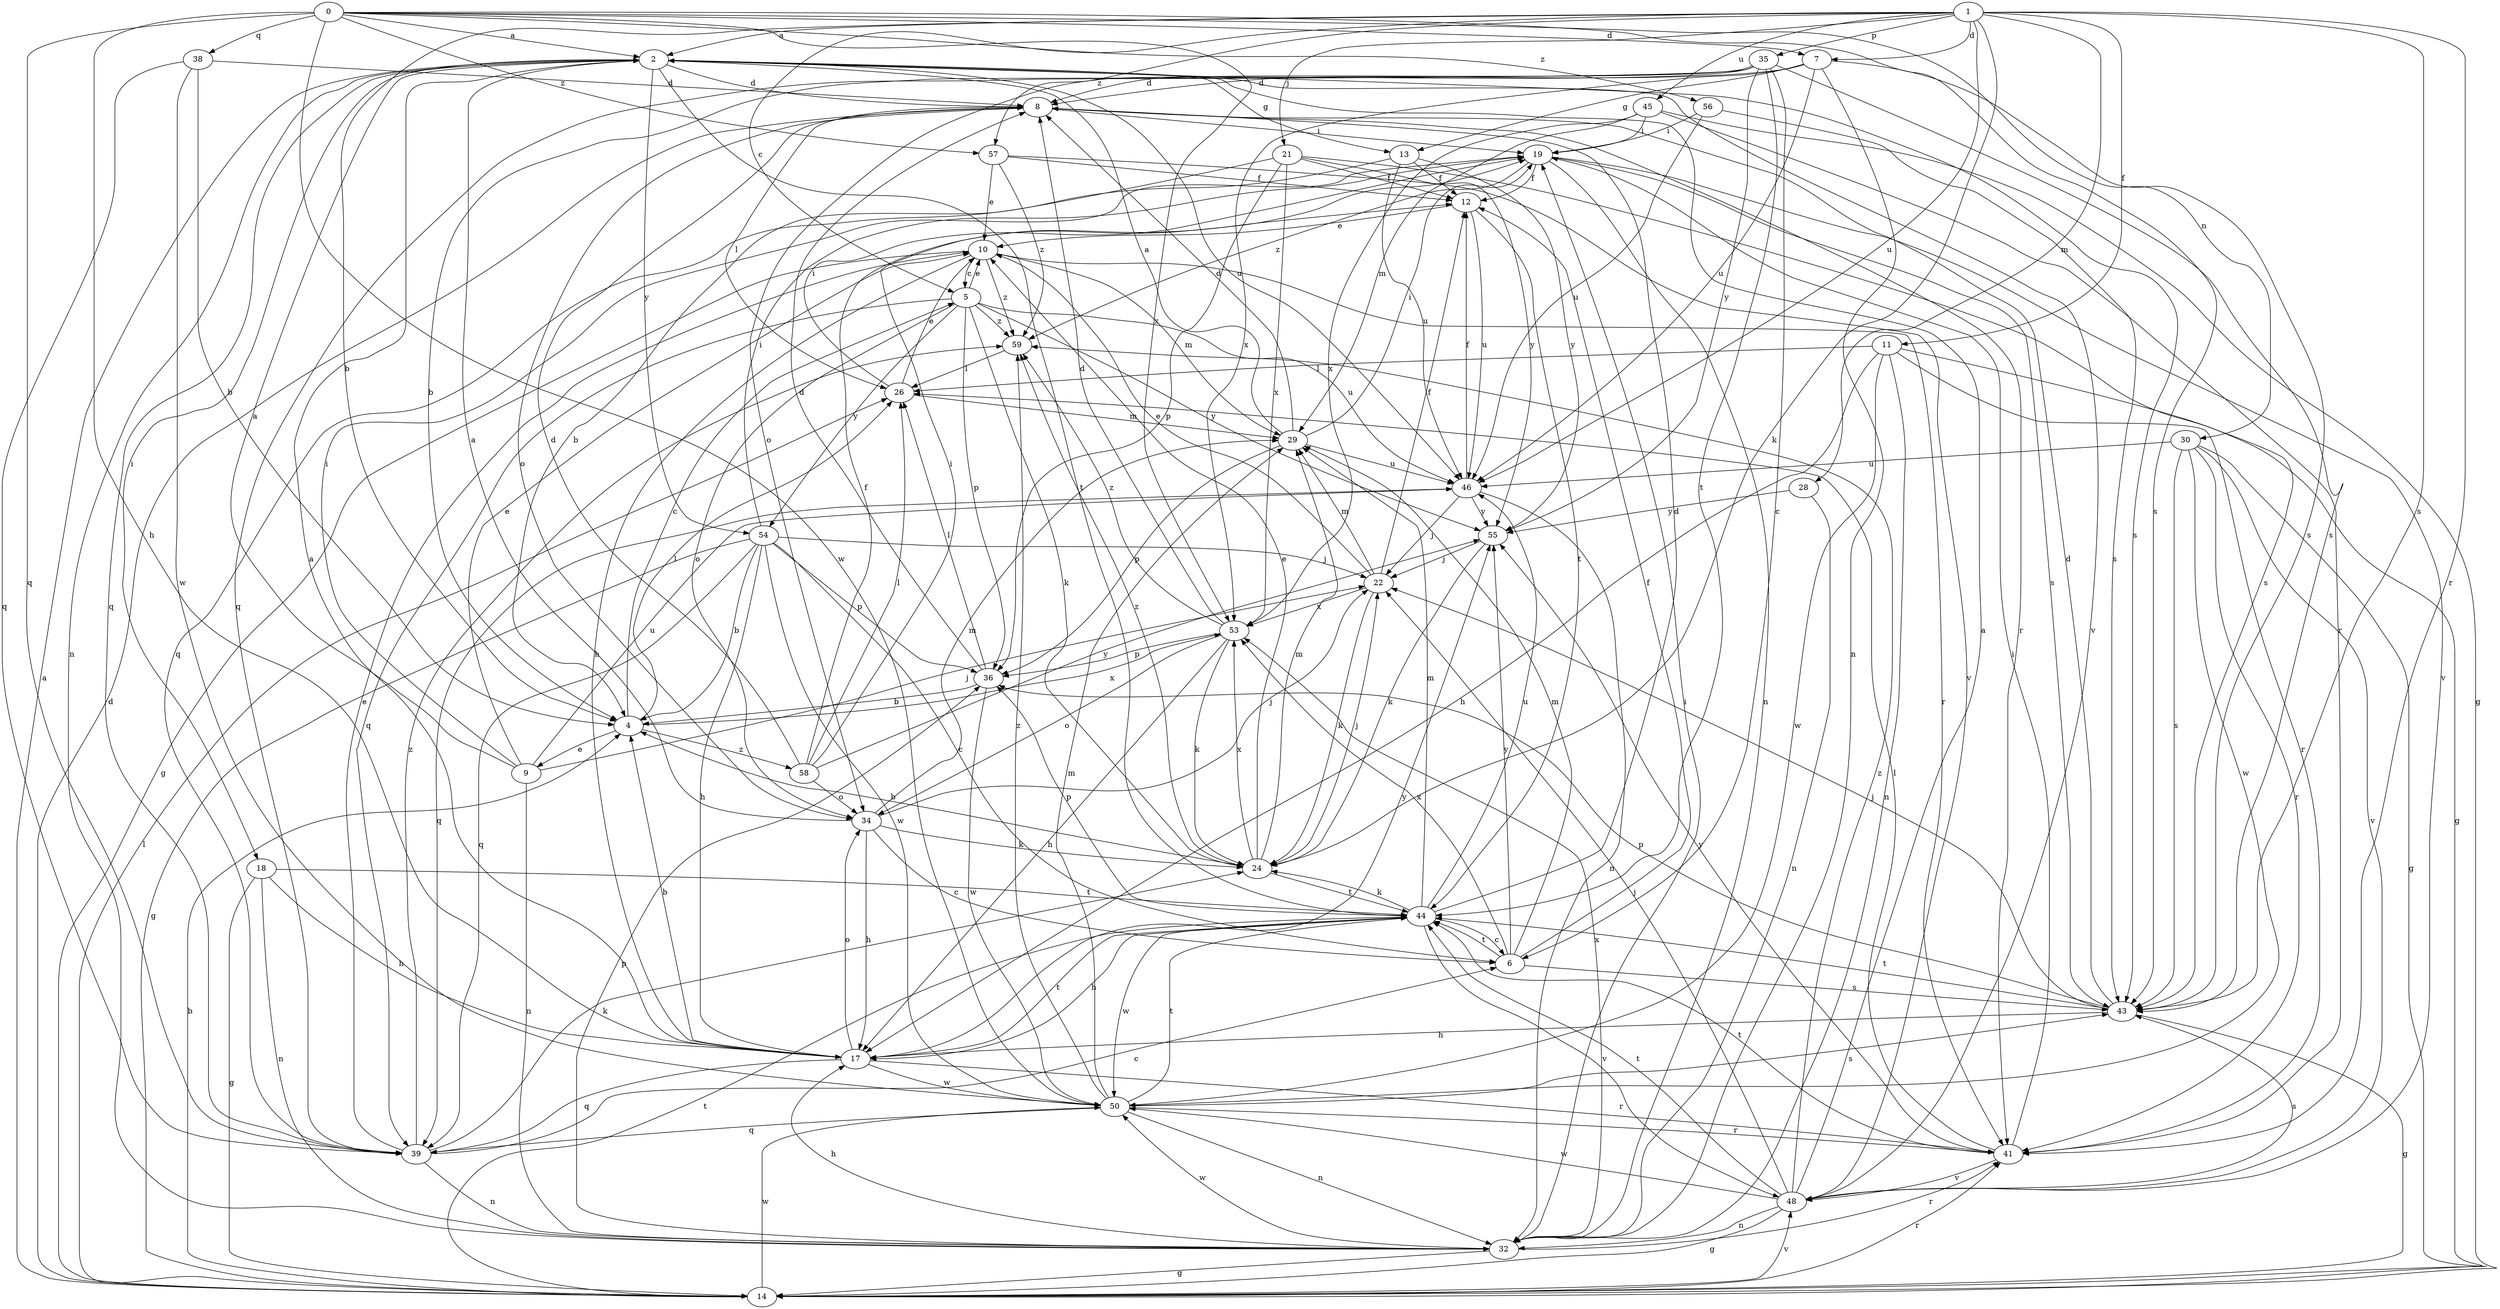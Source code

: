 strict digraph  {
0;
1;
2;
4;
5;
6;
7;
8;
9;
10;
11;
12;
13;
14;
17;
18;
19;
21;
22;
24;
26;
28;
29;
30;
32;
34;
35;
36;
38;
39;
41;
43;
44;
45;
46;
48;
50;
53;
54;
55;
56;
57;
58;
59;
0 -> 2  [label=a];
0 -> 7  [label=d];
0 -> 17  [label=h];
0 -> 30  [label=n];
0 -> 38  [label=q];
0 -> 39  [label=q];
0 -> 43  [label=s];
0 -> 50  [label=w];
0 -> 53  [label=x];
0 -> 56  [label=z];
0 -> 57  [label=z];
1 -> 2  [label=a];
1 -> 4  [label=b];
1 -> 5  [label=c];
1 -> 7  [label=d];
1 -> 11  [label=f];
1 -> 21  [label=j];
1 -> 24  [label=k];
1 -> 28  [label=m];
1 -> 35  [label=p];
1 -> 41  [label=r];
1 -> 43  [label=s];
1 -> 45  [label=u];
1 -> 46  [label=u];
1 -> 57  [label=z];
2 -> 8  [label=d];
2 -> 13  [label=g];
2 -> 18  [label=i];
2 -> 32  [label=n];
2 -> 39  [label=q];
2 -> 43  [label=s];
2 -> 44  [label=t];
2 -> 46  [label=u];
2 -> 48  [label=v];
2 -> 54  [label=y];
4 -> 5  [label=c];
4 -> 9  [label=e];
4 -> 26  [label=l];
4 -> 53  [label=x];
4 -> 58  [label=z];
5 -> 10  [label=e];
5 -> 24  [label=k];
5 -> 34  [label=o];
5 -> 36  [label=p];
5 -> 39  [label=q];
5 -> 46  [label=u];
5 -> 54  [label=y];
5 -> 55  [label=y];
5 -> 59  [label=z];
6 -> 12  [label=f];
6 -> 29  [label=m];
6 -> 43  [label=s];
6 -> 44  [label=t];
6 -> 53  [label=x];
6 -> 55  [label=y];
7 -> 8  [label=d];
7 -> 13  [label=g];
7 -> 32  [label=n];
7 -> 43  [label=s];
7 -> 46  [label=u];
7 -> 53  [label=x];
8 -> 19  [label=i];
8 -> 26  [label=l];
8 -> 34  [label=o];
8 -> 41  [label=r];
9 -> 2  [label=a];
9 -> 10  [label=e];
9 -> 19  [label=i];
9 -> 22  [label=j];
9 -> 32  [label=n];
9 -> 46  [label=u];
10 -> 5  [label=c];
10 -> 14  [label=g];
10 -> 17  [label=h];
10 -> 29  [label=m];
10 -> 41  [label=r];
10 -> 59  [label=z];
11 -> 14  [label=g];
11 -> 17  [label=h];
11 -> 26  [label=l];
11 -> 32  [label=n];
11 -> 41  [label=r];
11 -> 50  [label=w];
12 -> 10  [label=e];
12 -> 44  [label=t];
12 -> 46  [label=u];
13 -> 12  [label=f];
13 -> 39  [label=q];
13 -> 46  [label=u];
13 -> 55  [label=y];
14 -> 2  [label=a];
14 -> 4  [label=b];
14 -> 8  [label=d];
14 -> 26  [label=l];
14 -> 41  [label=r];
14 -> 44  [label=t];
14 -> 48  [label=v];
14 -> 50  [label=w];
17 -> 2  [label=a];
17 -> 4  [label=b];
17 -> 34  [label=o];
17 -> 39  [label=q];
17 -> 41  [label=r];
17 -> 44  [label=t];
17 -> 50  [label=w];
17 -> 55  [label=y];
18 -> 14  [label=g];
18 -> 17  [label=h];
18 -> 32  [label=n];
18 -> 44  [label=t];
19 -> 12  [label=f];
19 -> 32  [label=n];
19 -> 43  [label=s];
19 -> 48  [label=v];
19 -> 59  [label=z];
21 -> 4  [label=b];
21 -> 12  [label=f];
21 -> 36  [label=p];
21 -> 43  [label=s];
21 -> 53  [label=x];
21 -> 55  [label=y];
22 -> 10  [label=e];
22 -> 12  [label=f];
22 -> 24  [label=k];
22 -> 29  [label=m];
22 -> 53  [label=x];
24 -> 4  [label=b];
24 -> 10  [label=e];
24 -> 22  [label=j];
24 -> 29  [label=m];
24 -> 44  [label=t];
24 -> 53  [label=x];
24 -> 59  [label=z];
26 -> 10  [label=e];
26 -> 19  [label=i];
26 -> 29  [label=m];
28 -> 32  [label=n];
28 -> 55  [label=y];
29 -> 2  [label=a];
29 -> 8  [label=d];
29 -> 19  [label=i];
29 -> 36  [label=p];
29 -> 46  [label=u];
30 -> 14  [label=g];
30 -> 41  [label=r];
30 -> 43  [label=s];
30 -> 46  [label=u];
30 -> 48  [label=v];
30 -> 50  [label=w];
32 -> 14  [label=g];
32 -> 17  [label=h];
32 -> 19  [label=i];
32 -> 36  [label=p];
32 -> 41  [label=r];
32 -> 50  [label=w];
32 -> 53  [label=x];
34 -> 2  [label=a];
34 -> 6  [label=c];
34 -> 17  [label=h];
34 -> 22  [label=j];
34 -> 24  [label=k];
34 -> 29  [label=m];
35 -> 4  [label=b];
35 -> 6  [label=c];
35 -> 8  [label=d];
35 -> 34  [label=o];
35 -> 39  [label=q];
35 -> 43  [label=s];
35 -> 44  [label=t];
35 -> 55  [label=y];
36 -> 4  [label=b];
36 -> 8  [label=d];
36 -> 26  [label=l];
36 -> 50  [label=w];
38 -> 4  [label=b];
38 -> 8  [label=d];
38 -> 39  [label=q];
38 -> 50  [label=w];
39 -> 6  [label=c];
39 -> 10  [label=e];
39 -> 24  [label=k];
39 -> 32  [label=n];
39 -> 59  [label=z];
41 -> 19  [label=i];
41 -> 26  [label=l];
41 -> 44  [label=t];
41 -> 48  [label=v];
41 -> 55  [label=y];
43 -> 8  [label=d];
43 -> 14  [label=g];
43 -> 17  [label=h];
43 -> 22  [label=j];
43 -> 36  [label=p];
43 -> 44  [label=t];
44 -> 6  [label=c];
44 -> 8  [label=d];
44 -> 17  [label=h];
44 -> 24  [label=k];
44 -> 29  [label=m];
44 -> 36  [label=p];
44 -> 46  [label=u];
44 -> 48  [label=v];
44 -> 50  [label=w];
45 -> 14  [label=g];
45 -> 19  [label=i];
45 -> 29  [label=m];
45 -> 41  [label=r];
45 -> 53  [label=x];
46 -> 12  [label=f];
46 -> 22  [label=j];
46 -> 32  [label=n];
46 -> 39  [label=q];
46 -> 55  [label=y];
48 -> 2  [label=a];
48 -> 14  [label=g];
48 -> 22  [label=j];
48 -> 32  [label=n];
48 -> 43  [label=s];
48 -> 44  [label=t];
48 -> 50  [label=w];
48 -> 59  [label=z];
50 -> 29  [label=m];
50 -> 32  [label=n];
50 -> 39  [label=q];
50 -> 41  [label=r];
50 -> 43  [label=s];
50 -> 44  [label=t];
50 -> 59  [label=z];
53 -> 8  [label=d];
53 -> 17  [label=h];
53 -> 24  [label=k];
53 -> 34  [label=o];
53 -> 36  [label=p];
53 -> 59  [label=z];
54 -> 4  [label=b];
54 -> 6  [label=c];
54 -> 14  [label=g];
54 -> 17  [label=h];
54 -> 19  [label=i];
54 -> 22  [label=j];
54 -> 36  [label=p];
54 -> 39  [label=q];
54 -> 50  [label=w];
55 -> 22  [label=j];
55 -> 24  [label=k];
56 -> 19  [label=i];
56 -> 43  [label=s];
56 -> 46  [label=u];
57 -> 10  [label=e];
57 -> 12  [label=f];
57 -> 48  [label=v];
57 -> 59  [label=z];
58 -> 8  [label=d];
58 -> 12  [label=f];
58 -> 19  [label=i];
58 -> 26  [label=l];
58 -> 34  [label=o];
58 -> 55  [label=y];
59 -> 26  [label=l];
}
